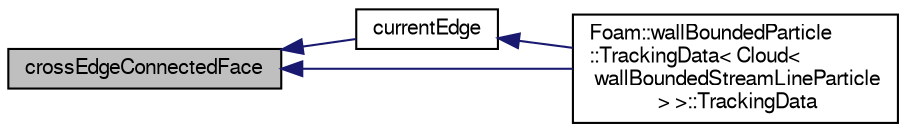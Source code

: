 digraph "crossEdgeConnectedFace"
{
  bgcolor="transparent";
  edge [fontname="FreeSans",fontsize="10",labelfontname="FreeSans",labelfontsize="10"];
  node [fontname="FreeSans",fontsize="10",shape=record];
  rankdir="LR";
  Node448 [label="crossEdgeConnectedFace",height=0.2,width=0.4,color="black", fillcolor="grey75", style="filled", fontcolor="black"];
  Node448 -> Node449 [dir="back",color="midnightblue",fontsize="10",style="solid",fontname="FreeSans"];
  Node449 [label="currentEdge",height=0.2,width=0.4,color="black",URL="$a28794.html#a7ef8e84a420737548b1c746cef447b26",tooltip="Construct current edge. "];
  Node449 -> Node450 [dir="back",color="midnightblue",fontsize="10",style="solid",fontname="FreeSans"];
  Node450 [label="Foam::wallBoundedParticle\l::TrackingData\< Cloud\<\l wallBoundedStreamLineParticle\l \> \>::TrackingData",height=0.2,width=0.4,color="black",URL="$a28798.html#a6314a22146c220ef091a623801dc2b2d"];
  Node448 -> Node450 [dir="back",color="midnightblue",fontsize="10",style="solid",fontname="FreeSans"];
}
